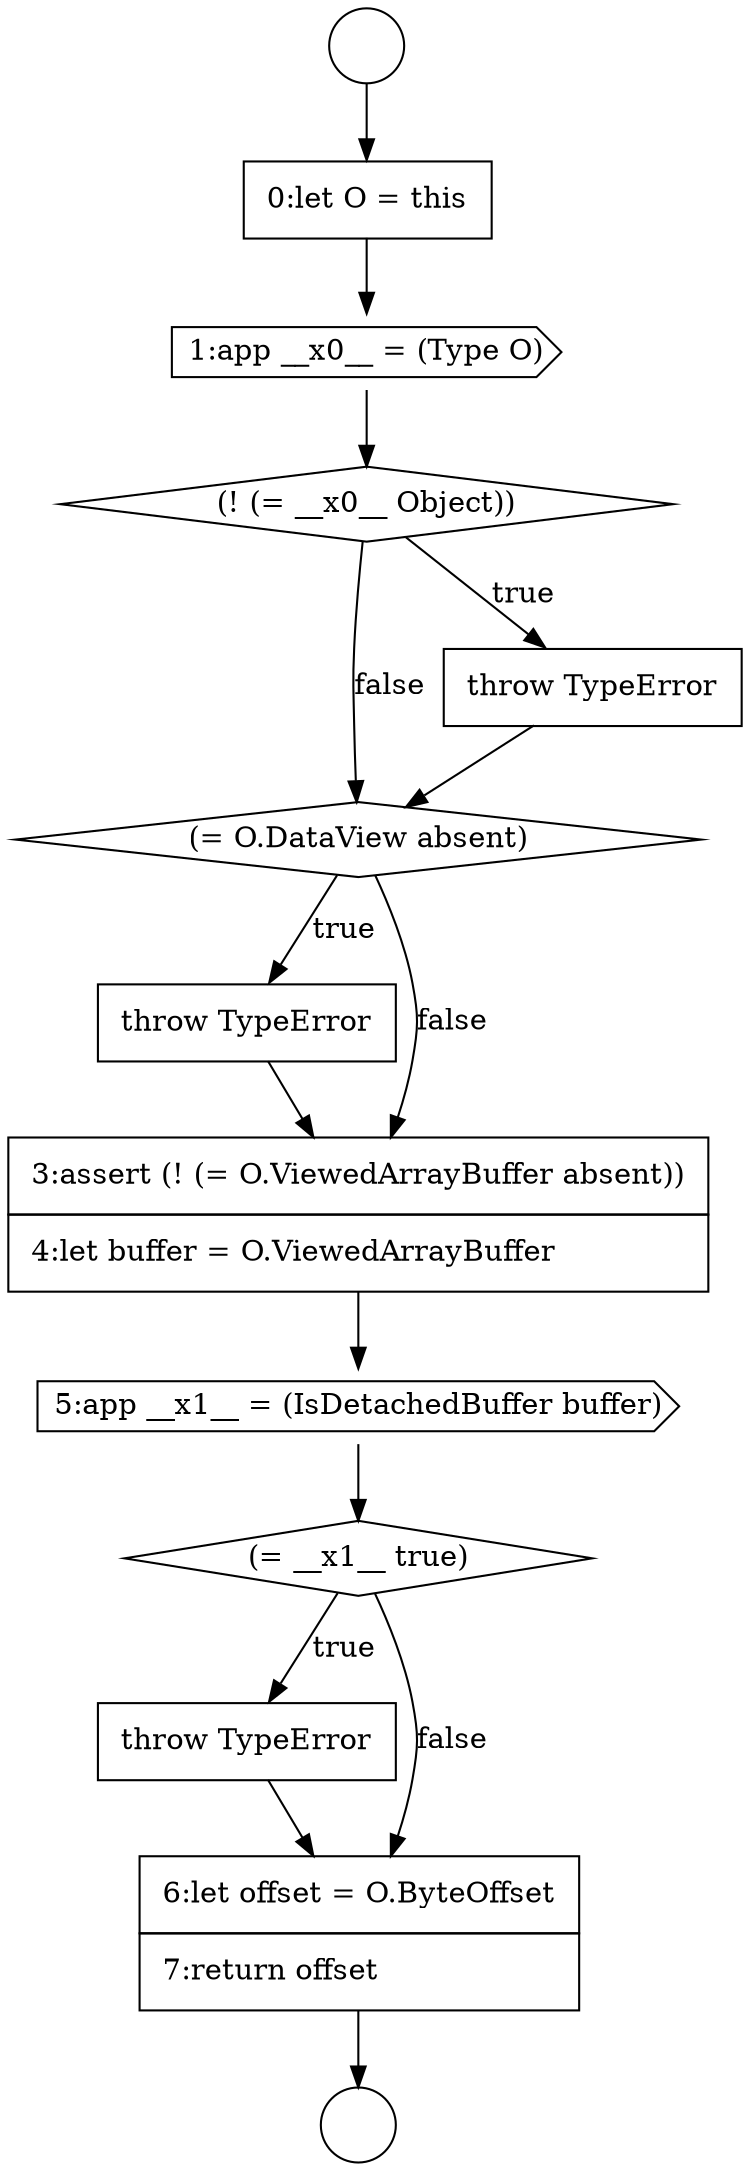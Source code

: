 digraph {
  node16712 [shape=diamond, label=<<font color="black">(= __x1__ true)</font>> color="black" fillcolor="white" style=filled]
  node16704 [shape=none, margin=0, label=<<font color="black">
    <table border="0" cellborder="1" cellspacing="0" cellpadding="10">
      <tr><td align="left">0:let O = this</td></tr>
    </table>
  </font>> color="black" fillcolor="white" style=filled]
  node16705 [shape=cds, label=<<font color="black">1:app __x0__ = (Type O)</font>> color="black" fillcolor="white" style=filled]
  node16709 [shape=none, margin=0, label=<<font color="black">
    <table border="0" cellborder="1" cellspacing="0" cellpadding="10">
      <tr><td align="left">throw TypeError</td></tr>
    </table>
  </font>> color="black" fillcolor="white" style=filled]
  node16703 [shape=circle label=" " color="black" fillcolor="white" style=filled]
  node16706 [shape=diamond, label=<<font color="black">(! (= __x0__ Object))</font>> color="black" fillcolor="white" style=filled]
  node16710 [shape=none, margin=0, label=<<font color="black">
    <table border="0" cellborder="1" cellspacing="0" cellpadding="10">
      <tr><td align="left">3:assert (! (= O.ViewedArrayBuffer absent))</td></tr>
      <tr><td align="left">4:let buffer = O.ViewedArrayBuffer</td></tr>
    </table>
  </font>> color="black" fillcolor="white" style=filled]
  node16702 [shape=circle label=" " color="black" fillcolor="white" style=filled]
  node16711 [shape=cds, label=<<font color="black">5:app __x1__ = (IsDetachedBuffer buffer)</font>> color="black" fillcolor="white" style=filled]
  node16708 [shape=diamond, label=<<font color="black">(= O.DataView absent)</font>> color="black" fillcolor="white" style=filled]
  node16713 [shape=none, margin=0, label=<<font color="black">
    <table border="0" cellborder="1" cellspacing="0" cellpadding="10">
      <tr><td align="left">throw TypeError</td></tr>
    </table>
  </font>> color="black" fillcolor="white" style=filled]
  node16714 [shape=none, margin=0, label=<<font color="black">
    <table border="0" cellborder="1" cellspacing="0" cellpadding="10">
      <tr><td align="left">6:let offset = O.ByteOffset</td></tr>
      <tr><td align="left">7:return offset</td></tr>
    </table>
  </font>> color="black" fillcolor="white" style=filled]
  node16707 [shape=none, margin=0, label=<<font color="black">
    <table border="0" cellborder="1" cellspacing="0" cellpadding="10">
      <tr><td align="left">throw TypeError</td></tr>
    </table>
  </font>> color="black" fillcolor="white" style=filled]
  node16708 -> node16709 [label=<<font color="black">true</font>> color="black"]
  node16708 -> node16710 [label=<<font color="black">false</font>> color="black"]
  node16710 -> node16711 [ color="black"]
  node16702 -> node16704 [ color="black"]
  node16714 -> node16703 [ color="black"]
  node16707 -> node16708 [ color="black"]
  node16711 -> node16712 [ color="black"]
  node16704 -> node16705 [ color="black"]
  node16705 -> node16706 [ color="black"]
  node16709 -> node16710 [ color="black"]
  node16713 -> node16714 [ color="black"]
  node16712 -> node16713 [label=<<font color="black">true</font>> color="black"]
  node16712 -> node16714 [label=<<font color="black">false</font>> color="black"]
  node16706 -> node16707 [label=<<font color="black">true</font>> color="black"]
  node16706 -> node16708 [label=<<font color="black">false</font>> color="black"]
}
